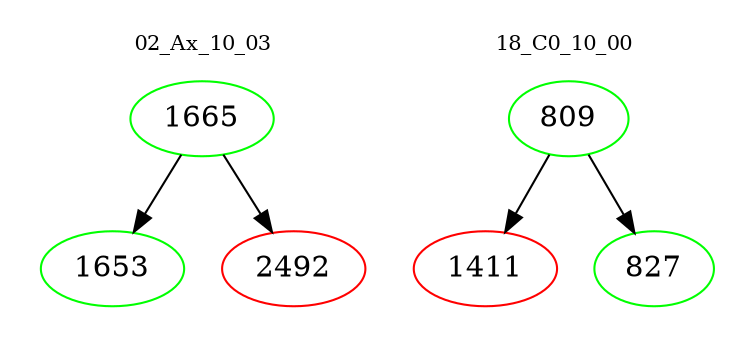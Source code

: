 digraph{
subgraph cluster_0 {
color = white
label = "02_Ax_10_03";
fontsize=10;
T0_1665 [label="1665", color="green"]
T0_1665 -> T0_1653 [color="black"]
T0_1653 [label="1653", color="green"]
T0_1665 -> T0_2492 [color="black"]
T0_2492 [label="2492", color="red"]
}
subgraph cluster_1 {
color = white
label = "18_C0_10_00";
fontsize=10;
T1_809 [label="809", color="green"]
T1_809 -> T1_1411 [color="black"]
T1_1411 [label="1411", color="red"]
T1_809 -> T1_827 [color="black"]
T1_827 [label="827", color="green"]
}
}
